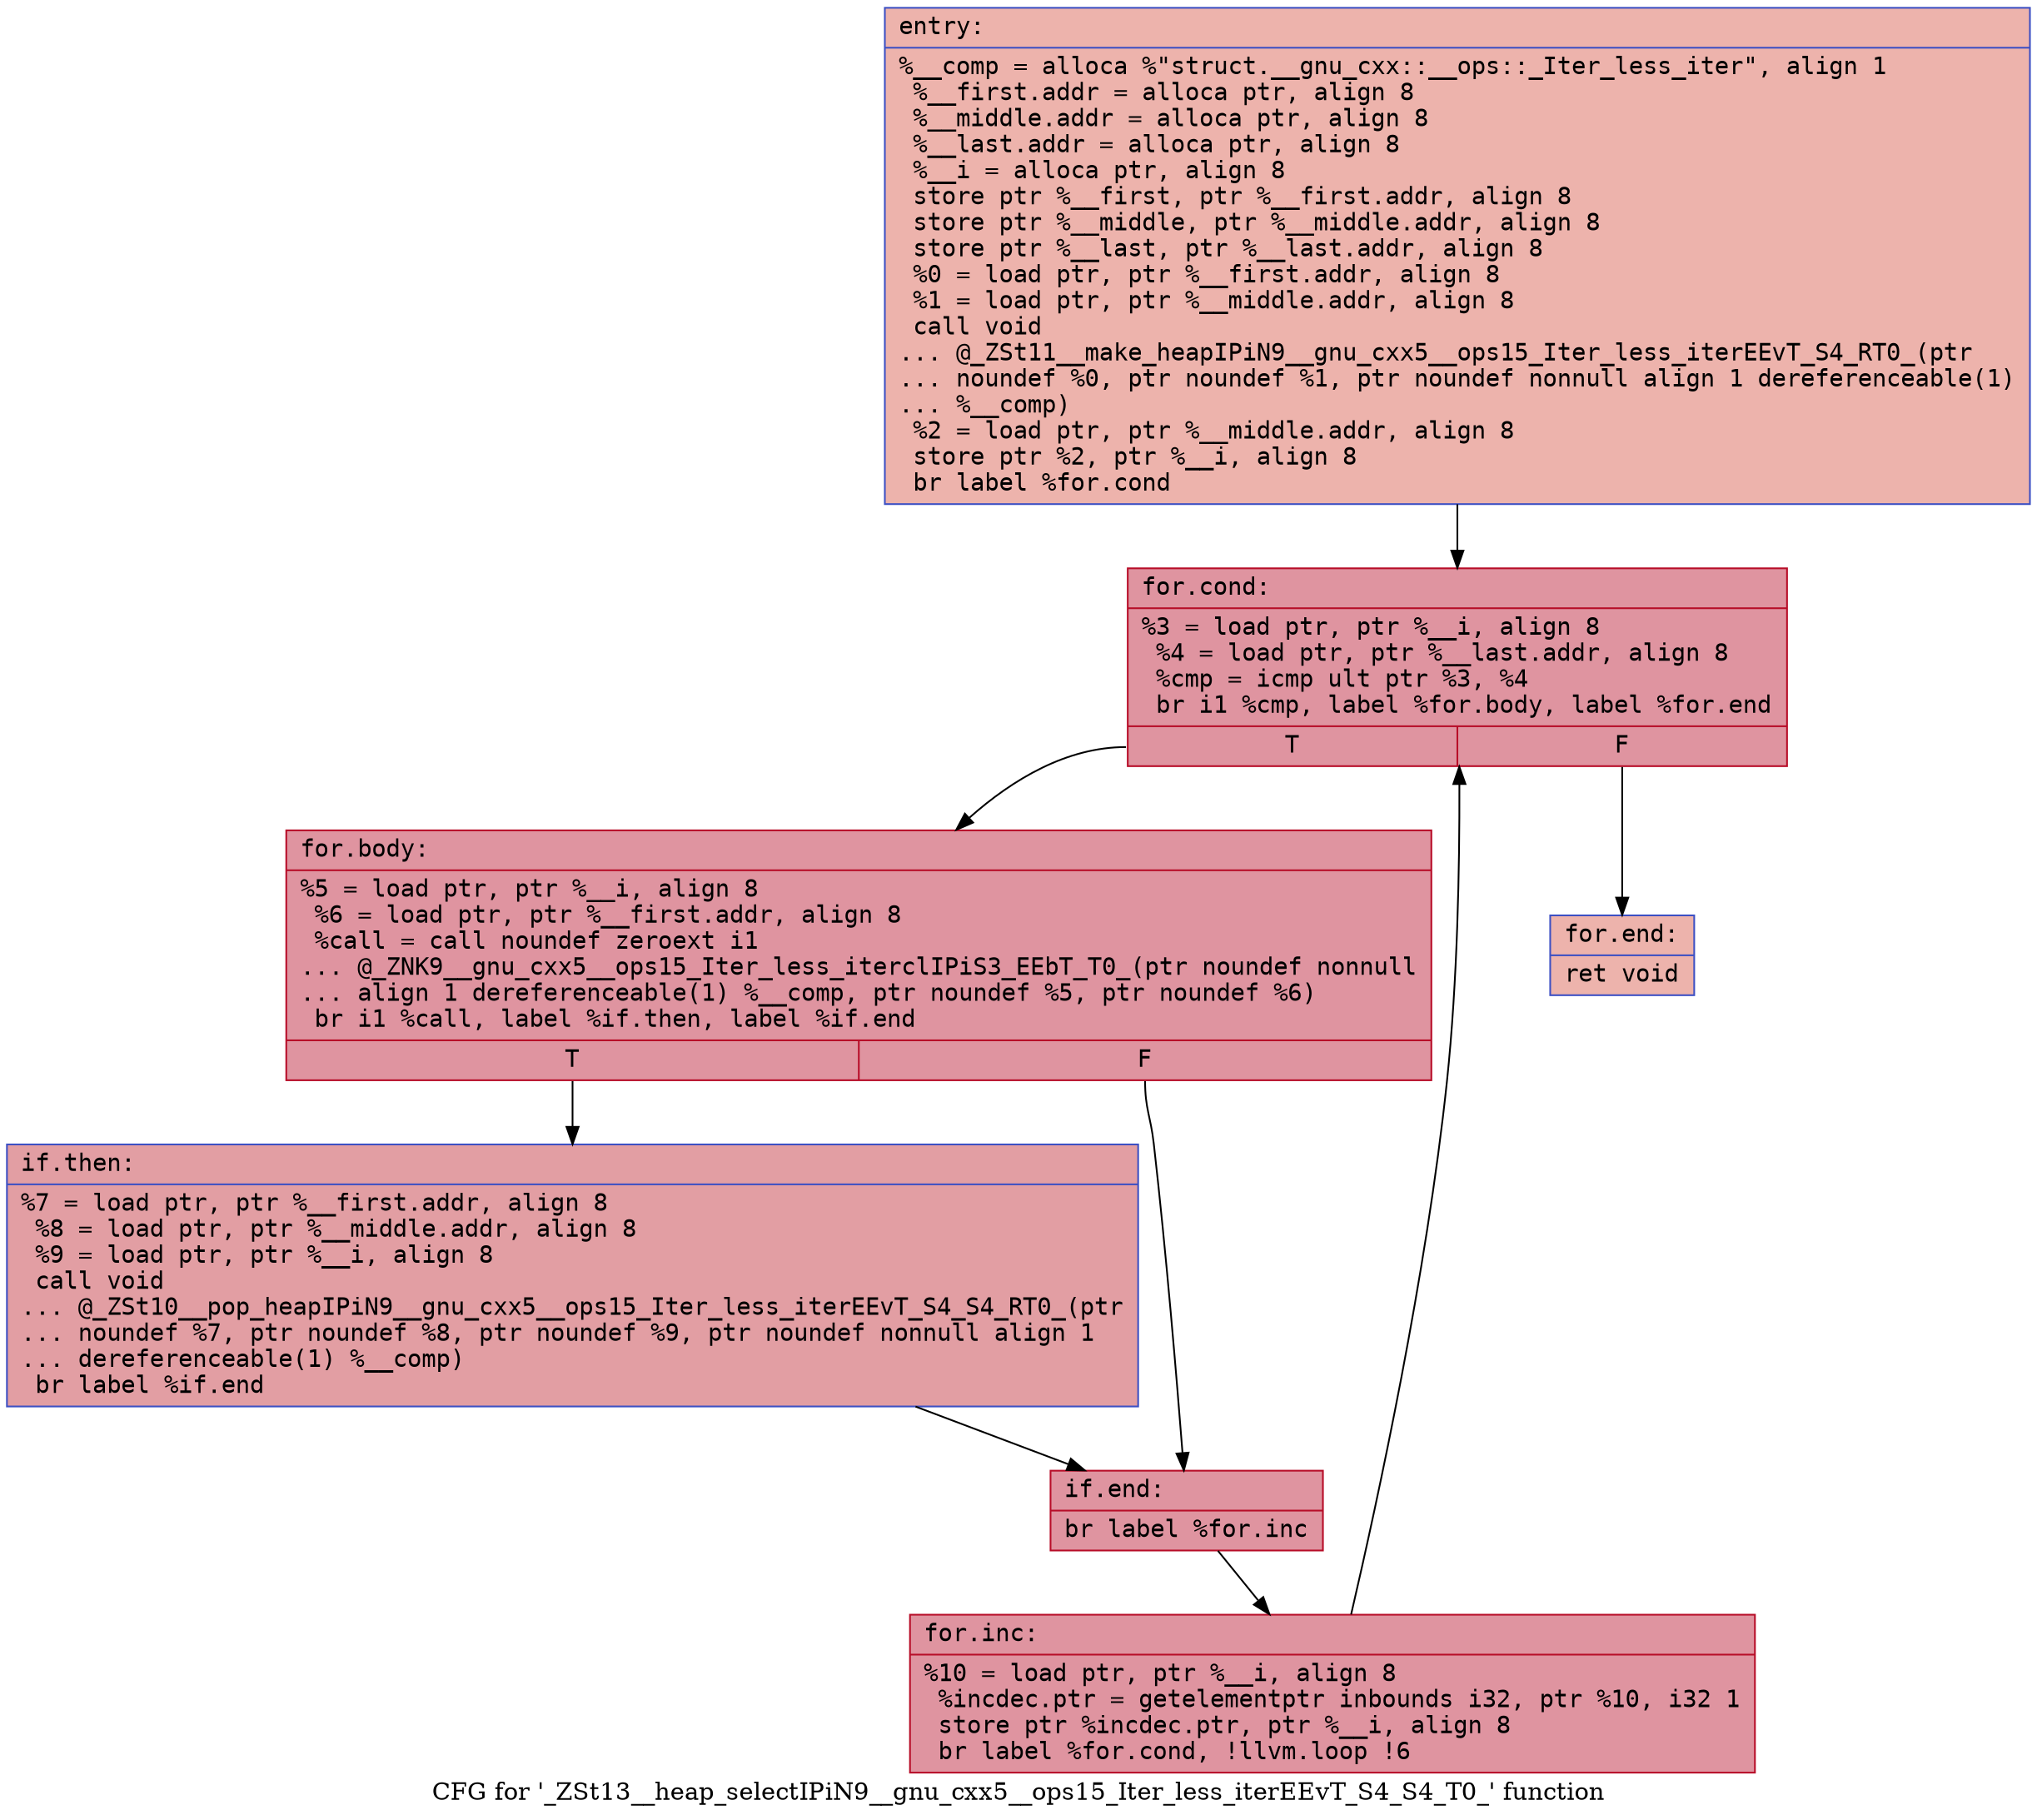digraph "CFG for '_ZSt13__heap_selectIPiN9__gnu_cxx5__ops15_Iter_less_iterEEvT_S4_S4_T0_' function" {
	label="CFG for '_ZSt13__heap_selectIPiN9__gnu_cxx5__ops15_Iter_less_iterEEvT_S4_S4_T0_' function";

	Node0x55aea9355910 [shape=record,color="#3d50c3ff", style=filled, fillcolor="#d6524470" fontname="Courier",label="{entry:\l|  %__comp = alloca %\"struct.__gnu_cxx::__ops::_Iter_less_iter\", align 1\l  %__first.addr = alloca ptr, align 8\l  %__middle.addr = alloca ptr, align 8\l  %__last.addr = alloca ptr, align 8\l  %__i = alloca ptr, align 8\l  store ptr %__first, ptr %__first.addr, align 8\l  store ptr %__middle, ptr %__middle.addr, align 8\l  store ptr %__last, ptr %__last.addr, align 8\l  %0 = load ptr, ptr %__first.addr, align 8\l  %1 = load ptr, ptr %__middle.addr, align 8\l  call void\l... @_ZSt11__make_heapIPiN9__gnu_cxx5__ops15_Iter_less_iterEEvT_S4_RT0_(ptr\l... noundef %0, ptr noundef %1, ptr noundef nonnull align 1 dereferenceable(1)\l... %__comp)\l  %2 = load ptr, ptr %__middle.addr, align 8\l  store ptr %2, ptr %__i, align 8\l  br label %for.cond\l}"];
	Node0x55aea9355910 -> Node0x55aea9355960[tooltip="entry -> for.cond\nProbability 100.00%" ];
	Node0x55aea9355960 [shape=record,color="#b70d28ff", style=filled, fillcolor="#b70d2870" fontname="Courier",label="{for.cond:\l|  %3 = load ptr, ptr %__i, align 8\l  %4 = load ptr, ptr %__last.addr, align 8\l  %cmp = icmp ult ptr %3, %4\l  br i1 %cmp, label %for.body, label %for.end\l|{<s0>T|<s1>F}}"];
	Node0x55aea9355960:s0 -> Node0x55aea93566c0[tooltip="for.cond -> for.body\nProbability 96.88%" ];
	Node0x55aea9355960:s1 -> Node0x55aea9356740[tooltip="for.cond -> for.end\nProbability 3.12%" ];
	Node0x55aea93566c0 [shape=record,color="#b70d28ff", style=filled, fillcolor="#b70d2870" fontname="Courier",label="{for.body:\l|  %5 = load ptr, ptr %__i, align 8\l  %6 = load ptr, ptr %__first.addr, align 8\l  %call = call noundef zeroext i1\l... @_ZNK9__gnu_cxx5__ops15_Iter_less_iterclIPiS3_EEbT_T0_(ptr noundef nonnull\l... align 1 dereferenceable(1) %__comp, ptr noundef %5, ptr noundef %6)\l  br i1 %call, label %if.then, label %if.end\l|{<s0>T|<s1>F}}"];
	Node0x55aea93566c0:s0 -> Node0x55aea9356d00[tooltip="for.body -> if.then\nProbability 50.00%" ];
	Node0x55aea93566c0:s1 -> Node0x55aea9356db0[tooltip="for.body -> if.end\nProbability 50.00%" ];
	Node0x55aea9356d00 [shape=record,color="#3d50c3ff", style=filled, fillcolor="#be242e70" fontname="Courier",label="{if.then:\l|  %7 = load ptr, ptr %__first.addr, align 8\l  %8 = load ptr, ptr %__middle.addr, align 8\l  %9 = load ptr, ptr %__i, align 8\l  call void\l... @_ZSt10__pop_heapIPiN9__gnu_cxx5__ops15_Iter_less_iterEEvT_S4_S4_RT0_(ptr\l... noundef %7, ptr noundef %8, ptr noundef %9, ptr noundef nonnull align 1\l... dereferenceable(1) %__comp)\l  br label %if.end\l}"];
	Node0x55aea9356d00 -> Node0x55aea9356db0[tooltip="if.then -> if.end\nProbability 100.00%" ];
	Node0x55aea9356db0 [shape=record,color="#b70d28ff", style=filled, fillcolor="#b70d2870" fontname="Courier",label="{if.end:\l|  br label %for.inc\l}"];
	Node0x55aea9356db0 -> Node0x55aea93570b0[tooltip="if.end -> for.inc\nProbability 100.00%" ];
	Node0x55aea93570b0 [shape=record,color="#b70d28ff", style=filled, fillcolor="#b70d2870" fontname="Courier",label="{for.inc:\l|  %10 = load ptr, ptr %__i, align 8\l  %incdec.ptr = getelementptr inbounds i32, ptr %10, i32 1\l  store ptr %incdec.ptr, ptr %__i, align 8\l  br label %for.cond, !llvm.loop !6\l}"];
	Node0x55aea93570b0 -> Node0x55aea9355960[tooltip="for.inc -> for.cond\nProbability 100.00%" ];
	Node0x55aea9356740 [shape=record,color="#3d50c3ff", style=filled, fillcolor="#d6524470" fontname="Courier",label="{for.end:\l|  ret void\l}"];
}

